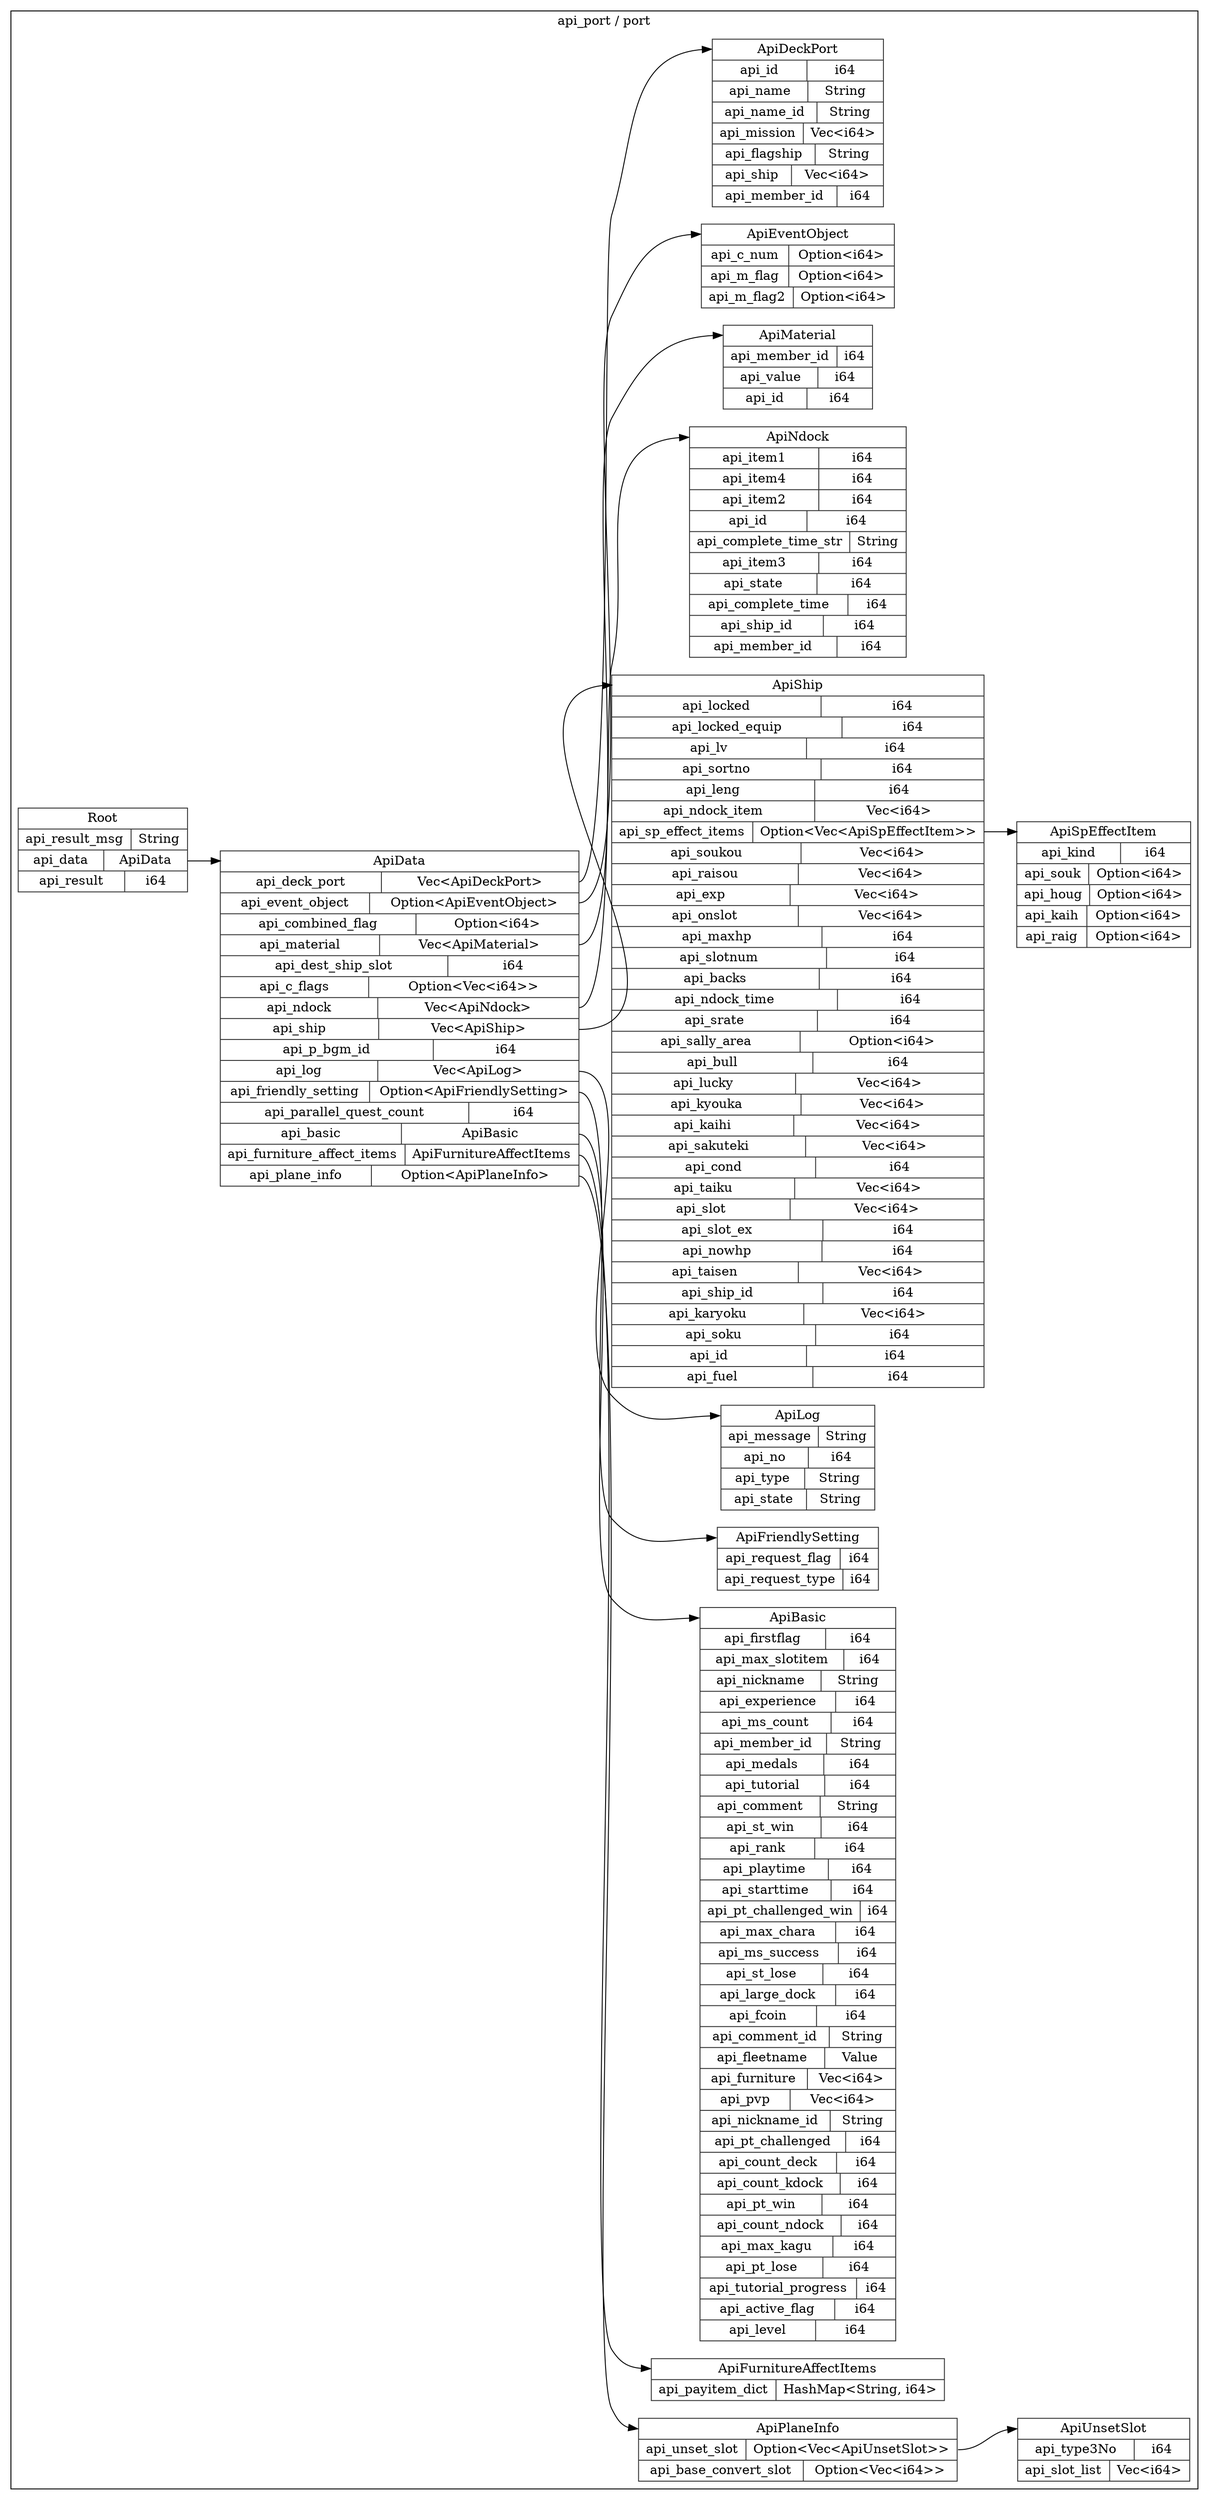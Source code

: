 digraph {
  rankdir=LR;
  subgraph cluster_0 {
    label="api_port / port";
    node [style="filled", color=white, style="solid", color=gray20];
    api_port__port__ApiMaterial [label="<ApiMaterial> ApiMaterial  | { api_member_id | <api_member_id> i64 } | { api_value | <api_value> i64 } | { api_id | <api_id> i64 }", shape=record];
    api_port__port__ApiSpEffectItem [label="<ApiSpEffectItem> ApiSpEffectItem  | { api_kind | <api_kind> i64 } | { api_souk | <api_souk> Option\<i64\> } | { api_houg | <api_houg> Option\<i64\> } | { api_kaih | <api_kaih> Option\<i64\> } | { api_raig | <api_raig> Option\<i64\> }", shape=record];
    api_port__port__ApiFriendlySetting [label="<ApiFriendlySetting> ApiFriendlySetting  | { api_request_flag | <api_request_flag> i64 } | { api_request_type | <api_request_type> i64 }", shape=record];
    api_port__port__ApiBasic [label="<ApiBasic> ApiBasic  | { api_firstflag | <api_firstflag> i64 } | { api_max_slotitem | <api_max_slotitem> i64 } | { api_nickname | <api_nickname> String } | { api_experience | <api_experience> i64 } | { api_ms_count | <api_ms_count> i64 } | { api_member_id | <api_member_id> String } | { api_medals | <api_medals> i64 } | { api_tutorial | <api_tutorial> i64 } | { api_comment | <api_comment> String } | { api_st_win | <api_st_win> i64 } | { api_rank | <api_rank> i64 } | { api_playtime | <api_playtime> i64 } | { api_starttime | <api_starttime> i64 } | { api_pt_challenged_win | <api_pt_challenged_win> i64 } | { api_max_chara | <api_max_chara> i64 } | { api_ms_success | <api_ms_success> i64 } | { api_st_lose | <api_st_lose> i64 } | { api_large_dock | <api_large_dock> i64 } | { api_fcoin | <api_fcoin> i64 } | { api_comment_id | <api_comment_id> String } | { api_fleetname | <api_fleetname> Value } | { api_furniture | <api_furniture> Vec\<i64\> } | { api_pvp | <api_pvp> Vec\<i64\> } | { api_nickname_id | <api_nickname_id> String } | { api_pt_challenged | <api_pt_challenged> i64 } | { api_count_deck | <api_count_deck> i64 } | { api_count_kdock | <api_count_kdock> i64 } | { api_pt_win | <api_pt_win> i64 } | { api_count_ndock | <api_count_ndock> i64 } | { api_max_kagu | <api_max_kagu> i64 } | { api_pt_lose | <api_pt_lose> i64 } | { api_tutorial_progress | <api_tutorial_progress> i64 } | { api_active_flag | <api_active_flag> i64 } | { api_level | <api_level> i64 }", shape=record];
    api_port__port__ApiLog [label="<ApiLog> ApiLog  | { api_message | <api_message> String } | { api_no | <api_no> i64 } | { api_type | <api_type> String } | { api_state | <api_state> String }", shape=record];
    api_port__port__Root [label="<Root> Root  | { api_result_msg | <api_result_msg> String } | { api_data | <api_data> ApiData } | { api_result | <api_result> i64 }", shape=record];
    api_port__port__ApiData;
    api_port__port__Root:api_data:e -> api_port__port__ApiData:ApiData:w;
    api_port__port__ApiFurnitureAffectItems [label="<ApiFurnitureAffectItems> ApiFurnitureAffectItems  | { api_payitem_dict | <api_payitem_dict> HashMap\<String, i64\> }", shape=record];
    api_port__port__ApiData [label="<ApiData> ApiData  | { api_deck_port | <api_deck_port> Vec\<ApiDeckPort\> } | { api_event_object | <api_event_object> Option\<ApiEventObject\> } | { api_combined_flag | <api_combined_flag> Option\<i64\> } | { api_material | <api_material> Vec\<ApiMaterial\> } | { api_dest_ship_slot | <api_dest_ship_slot> i64 } | { api_c_flags | <api_c_flags> Option\<Vec\<i64\>\> } | { api_ndock | <api_ndock> Vec\<ApiNdock\> } | { api_ship | <api_ship> Vec\<ApiShip\> } | { api_p_bgm_id | <api_p_bgm_id> i64 } | { api_log | <api_log> Vec\<ApiLog\> } | { api_friendly_setting | <api_friendly_setting> Option\<ApiFriendlySetting\> } | { api_parallel_quest_count | <api_parallel_quest_count> i64 } | { api_basic | <api_basic> ApiBasic } | { api_furniture_affect_items | <api_furniture_affect_items> ApiFurnitureAffectItems } | { api_plane_info | <api_plane_info> Option\<ApiPlaneInfo\> }", shape=record];
    api_port__port__ApiDeckPort;
    api_port__port__ApiData:api_deck_port:e -> api_port__port__ApiDeckPort:ApiDeckPort:w;
    api_port__port__ApiEventObject;
    api_port__port__ApiData:api_event_object:e -> api_port__port__ApiEventObject:ApiEventObject:w;
    api_port__port__ApiData:api_material:e -> api_port__port__ApiMaterial:ApiMaterial:w;
    api_port__port__ApiNdock;
    api_port__port__ApiData:api_ndock:e -> api_port__port__ApiNdock:ApiNdock:w;
    api_port__port__ApiShip;
    api_port__port__ApiData:api_ship:e -> api_port__port__ApiShip:ApiShip:w;
    api_port__port__ApiData:api_log:e -> api_port__port__ApiLog:ApiLog:w;
    api_port__port__ApiData:api_friendly_setting:e -> api_port__port__ApiFriendlySetting:ApiFriendlySetting:w;
    api_port__port__ApiData:api_basic:e -> api_port__port__ApiBasic:ApiBasic:w;
    api_port__port__ApiData:api_furniture_affect_items:e -> api_port__port__ApiFurnitureAffectItems:ApiFurnitureAffectItems:w;
    api_port__port__ApiPlaneInfo;
    api_port__port__ApiData:api_plane_info:e -> api_port__port__ApiPlaneInfo:ApiPlaneInfo:w;
    api_port__port__ApiUnsetSlot [label="<ApiUnsetSlot> ApiUnsetSlot  | { api_type3No | <api_type3No> i64 } | { api_slot_list | <api_slot_list> Vec\<i64\> }", shape=record];
    api_port__port__ApiShip [label="<ApiShip> ApiShip  | { api_locked | <api_locked> i64 } | { api_locked_equip | <api_locked_equip> i64 } | { api_lv | <api_lv> i64 } | { api_sortno | <api_sortno> i64 } | { api_leng | <api_leng> i64 } | { api_ndock_item | <api_ndock_item> Vec\<i64\> } | { api_sp_effect_items | <api_sp_effect_items> Option\<Vec\<ApiSpEffectItem\>\> } | { api_soukou | <api_soukou> Vec\<i64\> } | { api_raisou | <api_raisou> Vec\<i64\> } | { api_exp | <api_exp> Vec\<i64\> } | { api_onslot | <api_onslot> Vec\<i64\> } | { api_maxhp | <api_maxhp> i64 } | { api_slotnum | <api_slotnum> i64 } | { api_backs | <api_backs> i64 } | { api_ndock_time | <api_ndock_time> i64 } | { api_srate | <api_srate> i64 } | { api_sally_area | <api_sally_area> Option\<i64\> } | { api_bull | <api_bull> i64 } | { api_lucky | <api_lucky> Vec\<i64\> } | { api_kyouka | <api_kyouka> Vec\<i64\> } | { api_kaihi | <api_kaihi> Vec\<i64\> } | { api_sakuteki | <api_sakuteki> Vec\<i64\> } | { api_cond | <api_cond> i64 } | { api_taiku | <api_taiku> Vec\<i64\> } | { api_slot | <api_slot> Vec\<i64\> } | { api_slot_ex | <api_slot_ex> i64 } | { api_nowhp | <api_nowhp> i64 } | { api_taisen | <api_taisen> Vec\<i64\> } | { api_ship_id | <api_ship_id> i64 } | { api_karyoku | <api_karyoku> Vec\<i64\> } | { api_soku | <api_soku> i64 } | { api_id | <api_id> i64 } | { api_fuel | <api_fuel> i64 }", shape=record];
    api_port__port__ApiShip:api_sp_effect_items:e -> api_port__port__ApiSpEffectItem:ApiSpEffectItem:w;
    api_port__port__ApiDeckPort [label="<ApiDeckPort> ApiDeckPort  | { api_id | <api_id> i64 } | { api_name | <api_name> String } | { api_name_id | <api_name_id> String } | { api_mission | <api_mission> Vec\<i64\> } | { api_flagship | <api_flagship> String } | { api_ship | <api_ship> Vec\<i64\> } | { api_member_id | <api_member_id> i64 }", shape=record];
    api_port__port__ApiPlaneInfo [label="<ApiPlaneInfo> ApiPlaneInfo  | { api_unset_slot | <api_unset_slot> Option\<Vec\<ApiUnsetSlot\>\> } | { api_base_convert_slot | <api_base_convert_slot> Option\<Vec\<i64\>\> }", shape=record];
    api_port__port__ApiPlaneInfo:api_unset_slot:e -> api_port__port__ApiUnsetSlot:ApiUnsetSlot:w;
    api_port__port__ApiEventObject [label="<ApiEventObject> ApiEventObject  | { api_c_num | <api_c_num> Option\<i64\> } | { api_m_flag | <api_m_flag> Option\<i64\> } | { api_m_flag2 | <api_m_flag2> Option\<i64\> }", shape=record];
    api_port__port__ApiNdock [label="<ApiNdock> ApiNdock  | { api_item1 | <api_item1> i64 } | { api_item4 | <api_item4> i64 } | { api_item2 | <api_item2> i64 } | { api_id | <api_id> i64 } | { api_complete_time_str | <api_complete_time_str> String } | { api_item3 | <api_item3> i64 } | { api_state | <api_state> i64 } | { api_complete_time | <api_complete_time> i64 } | { api_ship_id | <api_ship_id> i64 } | { api_member_id | <api_member_id> i64 }", shape=record];
  }
}
